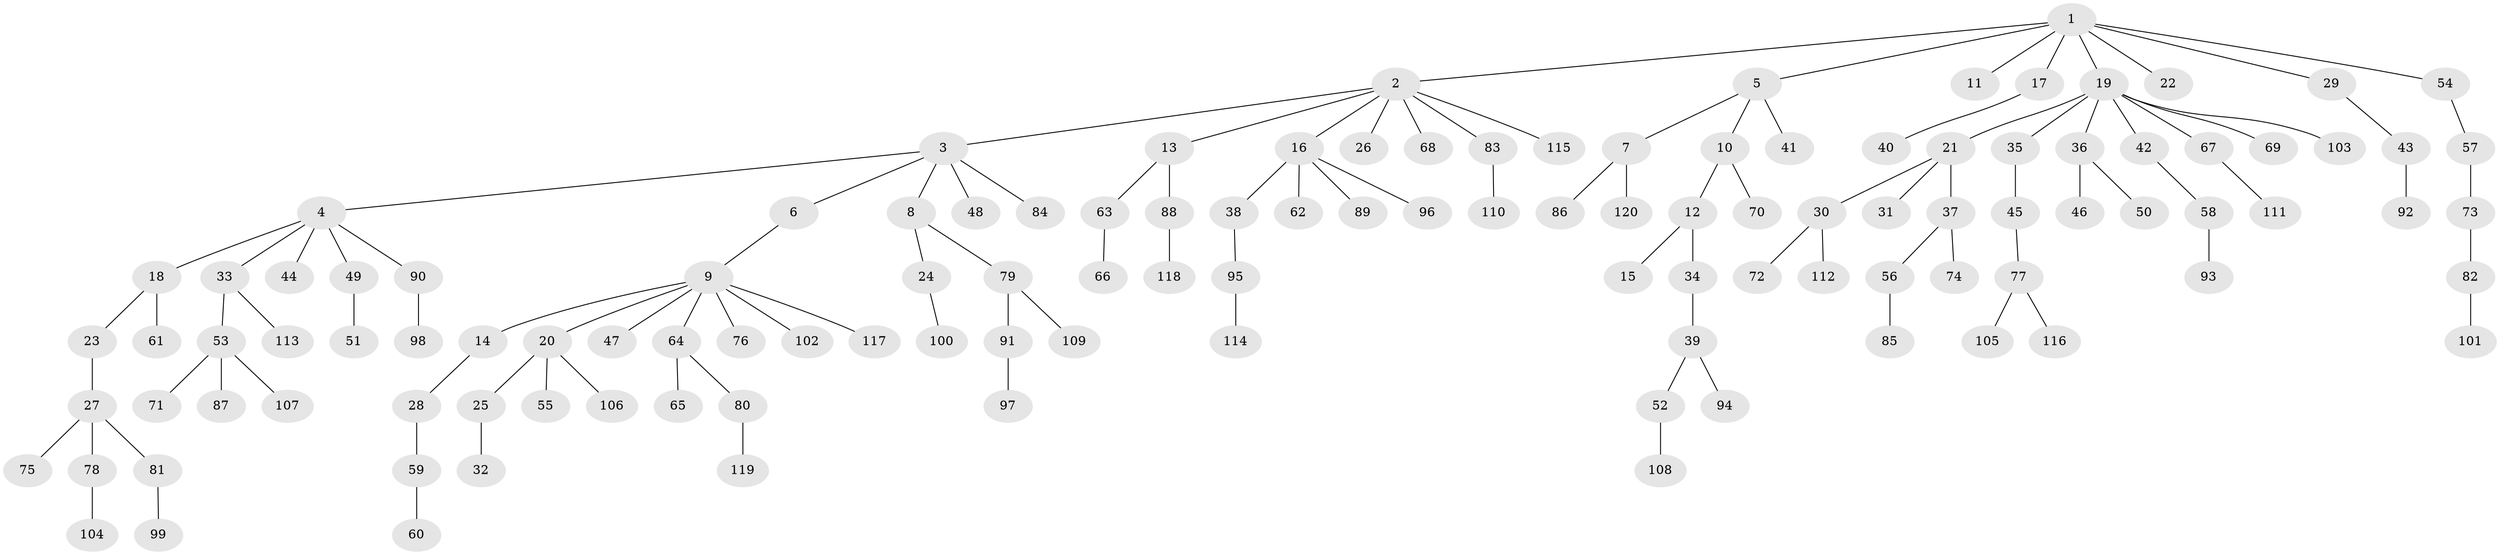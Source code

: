 // Generated by graph-tools (version 1.1) at 2025/26/03/09/25 03:26:24]
// undirected, 120 vertices, 119 edges
graph export_dot {
graph [start="1"]
  node [color=gray90,style=filled];
  1;
  2;
  3;
  4;
  5;
  6;
  7;
  8;
  9;
  10;
  11;
  12;
  13;
  14;
  15;
  16;
  17;
  18;
  19;
  20;
  21;
  22;
  23;
  24;
  25;
  26;
  27;
  28;
  29;
  30;
  31;
  32;
  33;
  34;
  35;
  36;
  37;
  38;
  39;
  40;
  41;
  42;
  43;
  44;
  45;
  46;
  47;
  48;
  49;
  50;
  51;
  52;
  53;
  54;
  55;
  56;
  57;
  58;
  59;
  60;
  61;
  62;
  63;
  64;
  65;
  66;
  67;
  68;
  69;
  70;
  71;
  72;
  73;
  74;
  75;
  76;
  77;
  78;
  79;
  80;
  81;
  82;
  83;
  84;
  85;
  86;
  87;
  88;
  89;
  90;
  91;
  92;
  93;
  94;
  95;
  96;
  97;
  98;
  99;
  100;
  101;
  102;
  103;
  104;
  105;
  106;
  107;
  108;
  109;
  110;
  111;
  112;
  113;
  114;
  115;
  116;
  117;
  118;
  119;
  120;
  1 -- 2;
  1 -- 5;
  1 -- 11;
  1 -- 17;
  1 -- 19;
  1 -- 22;
  1 -- 29;
  1 -- 54;
  2 -- 3;
  2 -- 13;
  2 -- 16;
  2 -- 26;
  2 -- 68;
  2 -- 83;
  2 -- 115;
  3 -- 4;
  3 -- 6;
  3 -- 8;
  3 -- 48;
  3 -- 84;
  4 -- 18;
  4 -- 33;
  4 -- 44;
  4 -- 49;
  4 -- 90;
  5 -- 7;
  5 -- 10;
  5 -- 41;
  6 -- 9;
  7 -- 86;
  7 -- 120;
  8 -- 24;
  8 -- 79;
  9 -- 14;
  9 -- 20;
  9 -- 47;
  9 -- 64;
  9 -- 76;
  9 -- 102;
  9 -- 117;
  10 -- 12;
  10 -- 70;
  12 -- 15;
  12 -- 34;
  13 -- 63;
  13 -- 88;
  14 -- 28;
  16 -- 38;
  16 -- 62;
  16 -- 89;
  16 -- 96;
  17 -- 40;
  18 -- 23;
  18 -- 61;
  19 -- 21;
  19 -- 35;
  19 -- 36;
  19 -- 42;
  19 -- 67;
  19 -- 69;
  19 -- 103;
  20 -- 25;
  20 -- 55;
  20 -- 106;
  21 -- 30;
  21 -- 31;
  21 -- 37;
  23 -- 27;
  24 -- 100;
  25 -- 32;
  27 -- 75;
  27 -- 78;
  27 -- 81;
  28 -- 59;
  29 -- 43;
  30 -- 72;
  30 -- 112;
  33 -- 53;
  33 -- 113;
  34 -- 39;
  35 -- 45;
  36 -- 46;
  36 -- 50;
  37 -- 56;
  37 -- 74;
  38 -- 95;
  39 -- 52;
  39 -- 94;
  42 -- 58;
  43 -- 92;
  45 -- 77;
  49 -- 51;
  52 -- 108;
  53 -- 71;
  53 -- 87;
  53 -- 107;
  54 -- 57;
  56 -- 85;
  57 -- 73;
  58 -- 93;
  59 -- 60;
  63 -- 66;
  64 -- 65;
  64 -- 80;
  67 -- 111;
  73 -- 82;
  77 -- 105;
  77 -- 116;
  78 -- 104;
  79 -- 91;
  79 -- 109;
  80 -- 119;
  81 -- 99;
  82 -- 101;
  83 -- 110;
  88 -- 118;
  90 -- 98;
  91 -- 97;
  95 -- 114;
}
